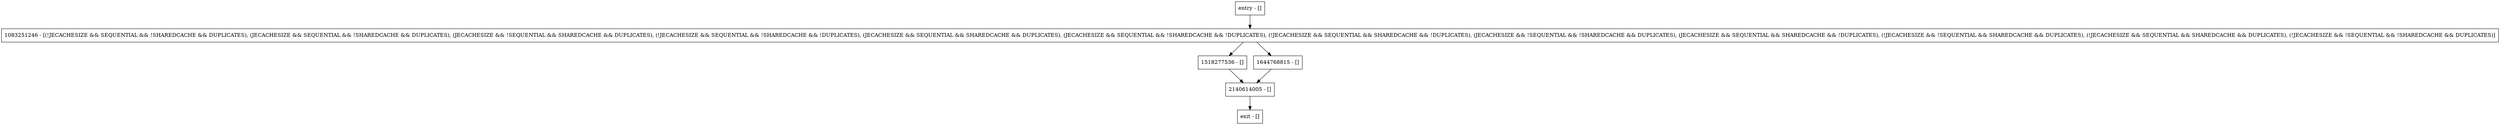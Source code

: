 digraph updateCacheUsage {
node [shape=record];
entry [label="entry - []"];
exit [label="exit - []"];
1518277536 [label="1518277536 - []"];
1644768815 [label="1644768815 - []"];
1083251246 [label="1083251246 - [(!JECACHESIZE && SEQUENTIAL && !SHAREDCACHE && DUPLICATES), (JECACHESIZE && SEQUENTIAL && !SHAREDCACHE && DUPLICATES), (JECACHESIZE && !SEQUENTIAL && SHAREDCACHE && DUPLICATES), (!JECACHESIZE && SEQUENTIAL && !SHAREDCACHE && !DUPLICATES), (JECACHESIZE && SEQUENTIAL && SHAREDCACHE && DUPLICATES), (JECACHESIZE && SEQUENTIAL && !SHAREDCACHE && !DUPLICATES), (!JECACHESIZE && SEQUENTIAL && SHAREDCACHE && !DUPLICATES), (JECACHESIZE && !SEQUENTIAL && !SHAREDCACHE && DUPLICATES), (JECACHESIZE && SEQUENTIAL && SHAREDCACHE && !DUPLICATES), (!JECACHESIZE && !SEQUENTIAL && SHAREDCACHE && DUPLICATES), (!JECACHESIZE && SEQUENTIAL && SHAREDCACHE && DUPLICATES), (!JECACHESIZE && !SEQUENTIAL && !SHAREDCACHE && DUPLICATES)]"];
2140614005 [label="2140614005 - []"];
entry;
exit;
entry -> 1083251246;
1518277536 -> 2140614005;
1644768815 -> 2140614005;
1083251246 -> 1518277536;
1083251246 -> 1644768815;
2140614005 -> exit;
}
